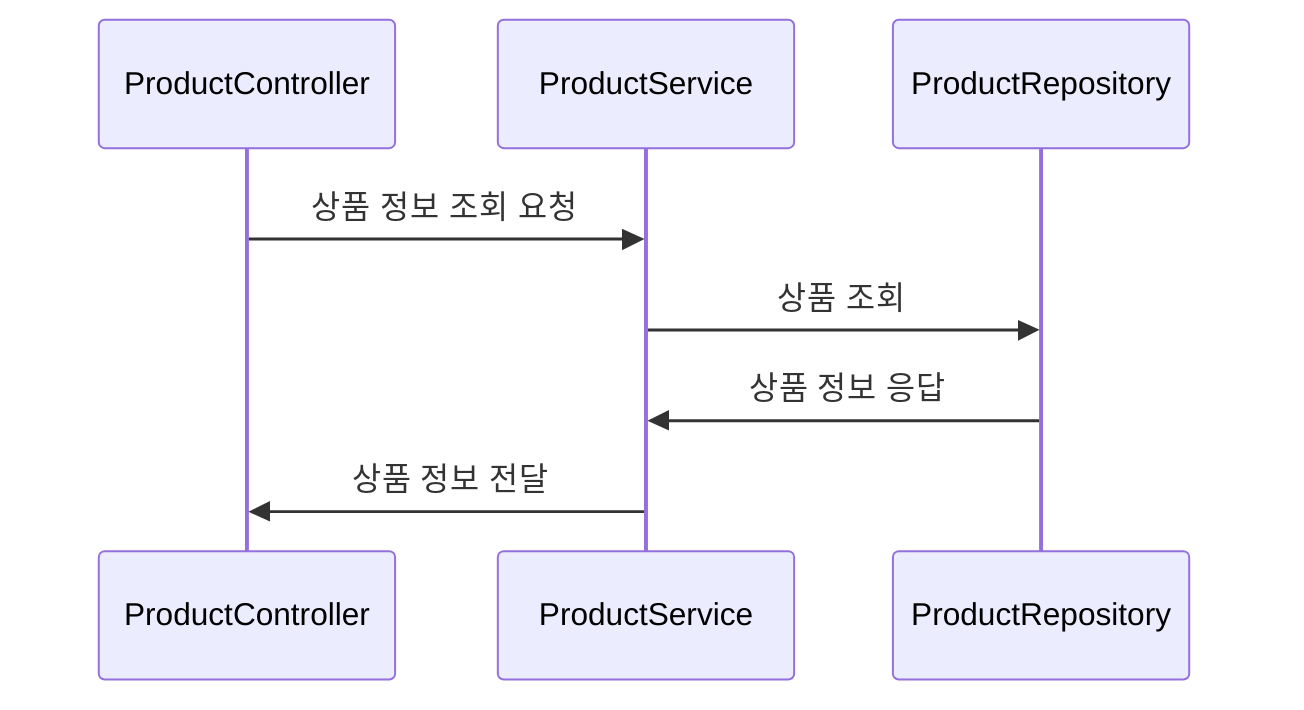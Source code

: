sequenceDiagram
    participant ProductController
    participant ProductService
    participant ProductRepository

    ProductController->>ProductService: 상품 정보 조회 요청
    ProductService->>ProductRepository: 상품 조회
    ProductRepository->>ProductService: 상품 정보 응답
    ProductService->>ProductController: 상품 정보 전달